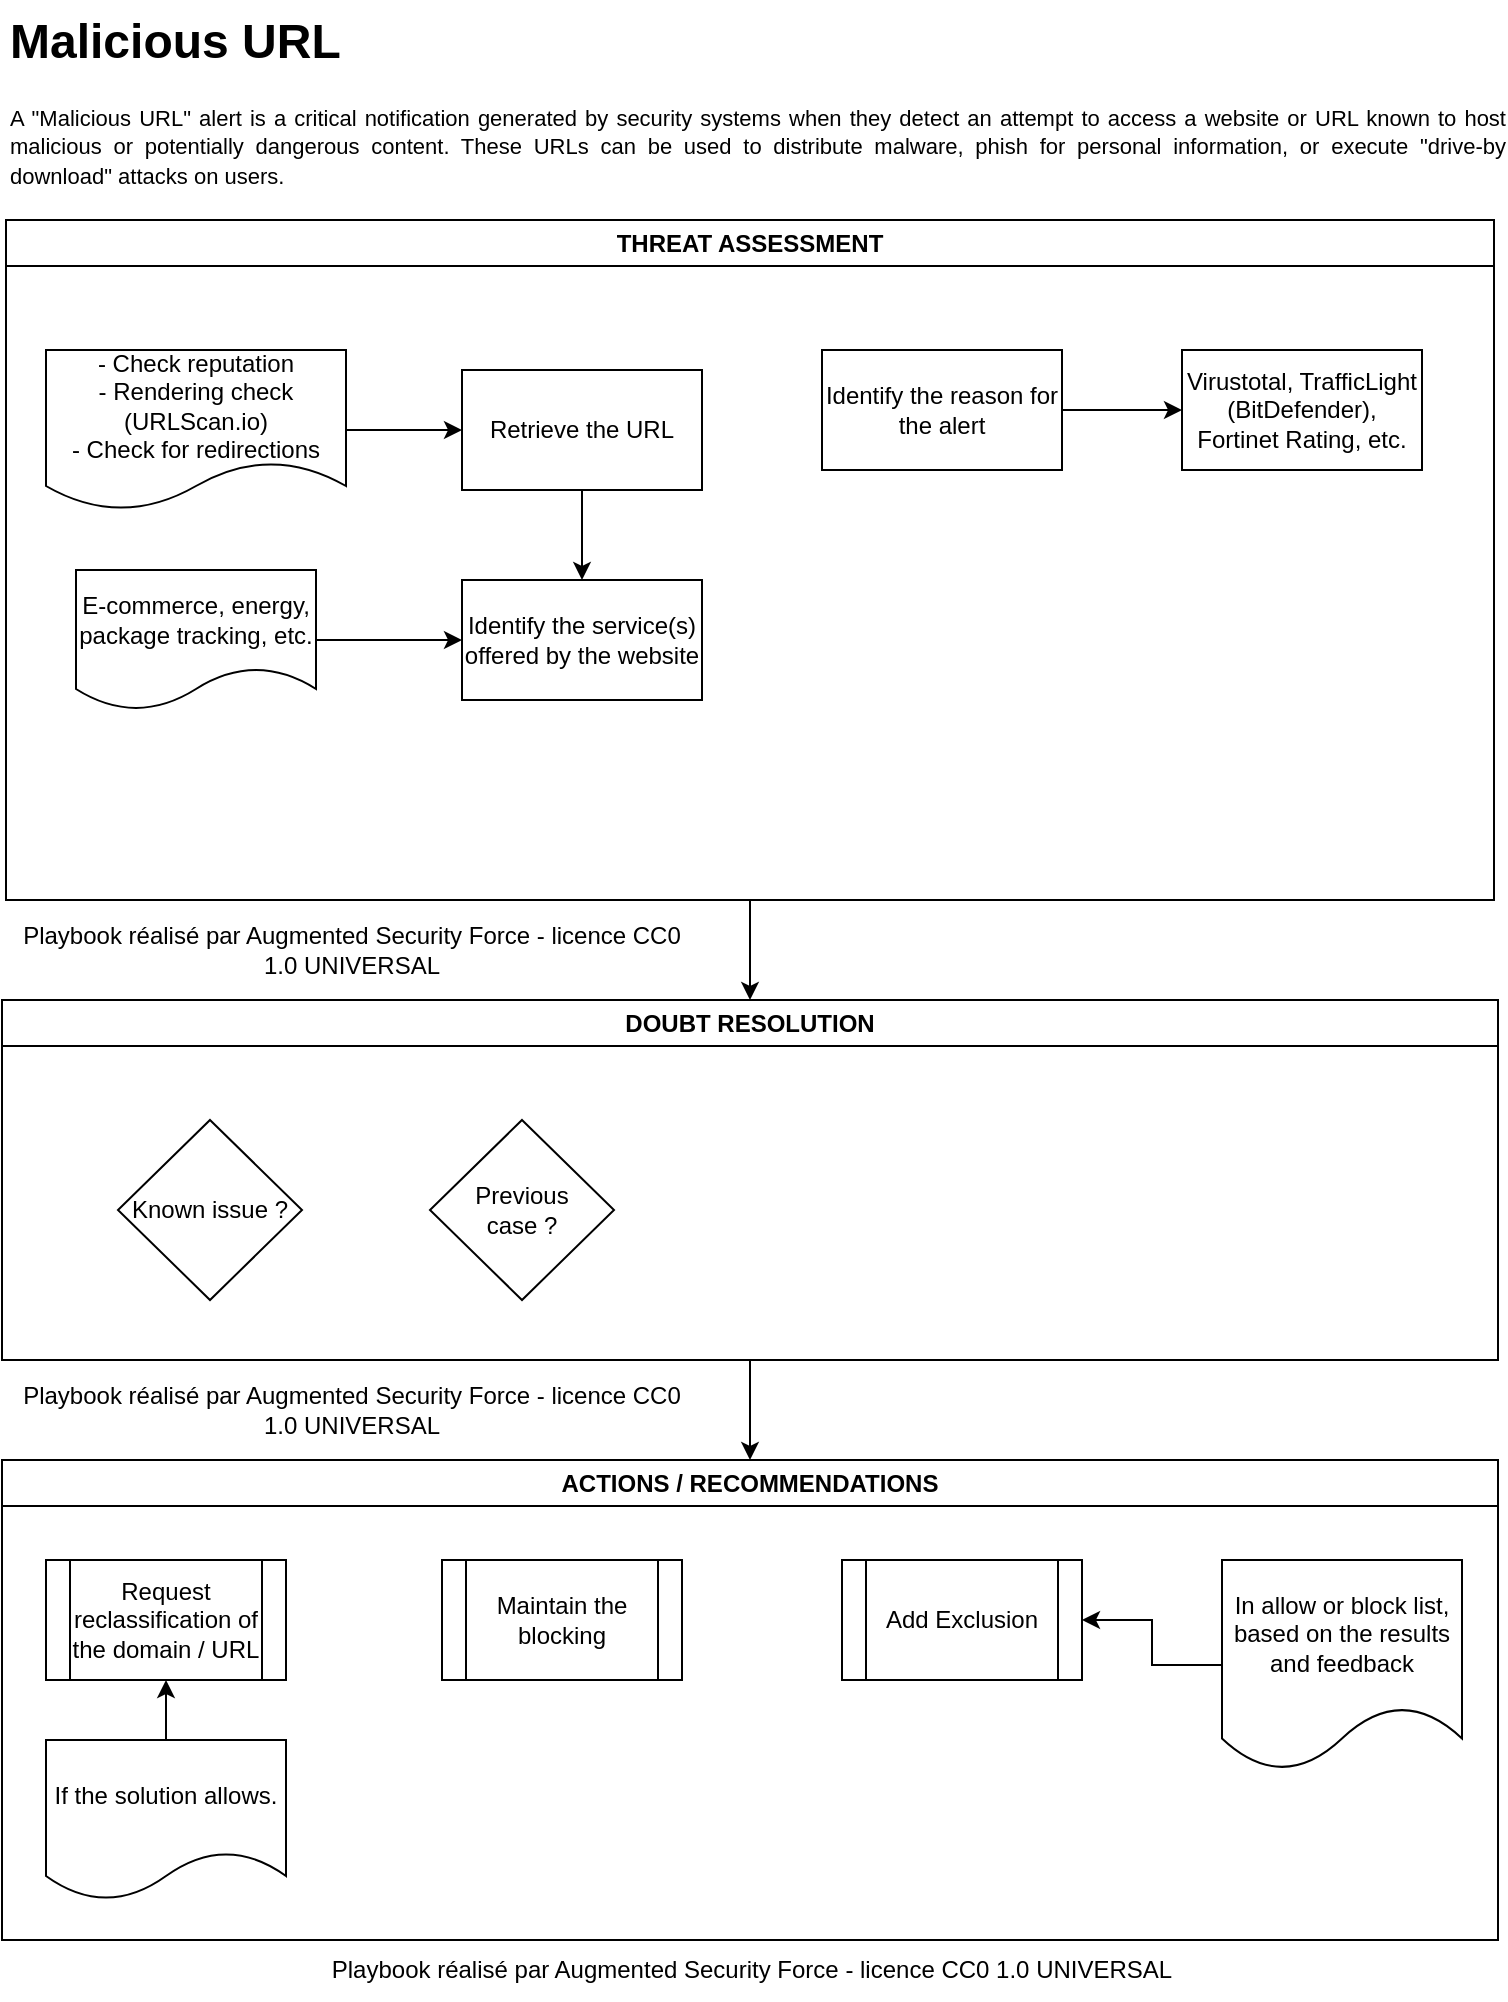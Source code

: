 <mxfile version="24.6.4" type="device">
  <diagram id="C5RBs43oDa-KdzZeNtuy" name="Page-1">
    <mxGraphModel dx="1674" dy="836" grid="1" gridSize="10" guides="1" tooltips="1" connect="1" arrows="1" fold="1" page="1" pageScale="1" pageWidth="827" pageHeight="1169" math="0" shadow="0">
      <root>
        <mxCell id="WIyWlLk6GJQsqaUBKTNV-0" />
        <mxCell id="WIyWlLk6GJQsqaUBKTNV-1" parent="WIyWlLk6GJQsqaUBKTNV-0" />
        <mxCell id="imBFDSDzrtq43pJAZLCd-0" style="edgeStyle=orthogonalEdgeStyle;rounded=0;orthogonalLoop=1;jettySize=auto;html=1;entryX=0.5;entryY=0;entryDx=0;entryDy=0;" edge="1" parent="WIyWlLk6GJQsqaUBKTNV-1" source="imBFDSDzrtq43pJAZLCd-1" target="imBFDSDzrtq43pJAZLCd-13">
          <mxGeometry relative="1" as="geometry" />
        </mxCell>
        <mxCell id="imBFDSDzrtq43pJAZLCd-1" value="THREAT ASSESSMENT" style="swimlane;whiteSpace=wrap;html=1;" vertex="1" parent="WIyWlLk6GJQsqaUBKTNV-1">
          <mxGeometry x="42" y="140" width="744" height="340" as="geometry">
            <mxRectangle x="42" y="140" width="210" height="30" as="alternateBounds" />
          </mxGeometry>
        </mxCell>
        <mxCell id="imBFDSDzrtq43pJAZLCd-2" value="&lt;div&gt;- Check reputation&lt;/div&gt;&lt;div&gt;- Rendering check (URLScan.io)&lt;/div&gt;&lt;div&gt;- Check for redirections&lt;/div&gt;" style="shape=document;whiteSpace=wrap;html=1;boundedLbl=1;" vertex="1" parent="imBFDSDzrtq43pJAZLCd-1">
          <mxGeometry x="20" y="65" width="150" height="80" as="geometry" />
        </mxCell>
        <mxCell id="imBFDSDzrtq43pJAZLCd-3" value="E-commerce, energy, package tracking, etc." style="shape=document;whiteSpace=wrap;html=1;boundedLbl=1;" vertex="1" parent="imBFDSDzrtq43pJAZLCd-1">
          <mxGeometry x="35" y="175" width="120" height="70" as="geometry" />
        </mxCell>
        <mxCell id="imBFDSDzrtq43pJAZLCd-4" value="Identify the service(s) offered by the website" style="rounded=0;whiteSpace=wrap;html=1;" vertex="1" parent="imBFDSDzrtq43pJAZLCd-1">
          <mxGeometry x="228" y="180" width="120" height="60" as="geometry" />
        </mxCell>
        <mxCell id="imBFDSDzrtq43pJAZLCd-5" style="edgeStyle=orthogonalEdgeStyle;rounded=0;orthogonalLoop=1;jettySize=auto;html=1;entryX=0;entryY=0.5;entryDx=0;entryDy=0;" edge="1" parent="imBFDSDzrtq43pJAZLCd-1" source="imBFDSDzrtq43pJAZLCd-3" target="imBFDSDzrtq43pJAZLCd-4">
          <mxGeometry relative="1" as="geometry" />
        </mxCell>
        <mxCell id="imBFDSDzrtq43pJAZLCd-6" value="" style="edgeStyle=orthogonalEdgeStyle;rounded=0;orthogonalLoop=1;jettySize=auto;html=1;" edge="1" parent="imBFDSDzrtq43pJAZLCd-1" source="imBFDSDzrtq43pJAZLCd-7" target="imBFDSDzrtq43pJAZLCd-4">
          <mxGeometry relative="1" as="geometry" />
        </mxCell>
        <mxCell id="imBFDSDzrtq43pJAZLCd-7" value="Retrieve the URL" style="rounded=0;whiteSpace=wrap;html=1;" vertex="1" parent="imBFDSDzrtq43pJAZLCd-1">
          <mxGeometry x="228" y="75" width="120" height="60" as="geometry" />
        </mxCell>
        <mxCell id="imBFDSDzrtq43pJAZLCd-8" style="edgeStyle=orthogonalEdgeStyle;rounded=0;orthogonalLoop=1;jettySize=auto;html=1;entryX=0;entryY=0.5;entryDx=0;entryDy=0;" edge="1" parent="imBFDSDzrtq43pJAZLCd-1" source="imBFDSDzrtq43pJAZLCd-2" target="imBFDSDzrtq43pJAZLCd-7">
          <mxGeometry relative="1" as="geometry" />
        </mxCell>
        <mxCell id="imBFDSDzrtq43pJAZLCd-9" value="" style="edgeStyle=orthogonalEdgeStyle;rounded=0;orthogonalLoop=1;jettySize=auto;html=1;" edge="1" parent="imBFDSDzrtq43pJAZLCd-1" source="imBFDSDzrtq43pJAZLCd-10" target="imBFDSDzrtq43pJAZLCd-11">
          <mxGeometry relative="1" as="geometry" />
        </mxCell>
        <mxCell id="imBFDSDzrtq43pJAZLCd-10" value="Identify the reason for the alert" style="rounded=0;whiteSpace=wrap;html=1;" vertex="1" parent="imBFDSDzrtq43pJAZLCd-1">
          <mxGeometry x="408" y="65" width="120" height="60" as="geometry" />
        </mxCell>
        <mxCell id="imBFDSDzrtq43pJAZLCd-11" value="Virustotal, TrafficLight (BitDefender), Fortinet Rating, etc." style="rounded=0;whiteSpace=wrap;html=1;" vertex="1" parent="imBFDSDzrtq43pJAZLCd-1">
          <mxGeometry x="588" y="65" width="120" height="60" as="geometry" />
        </mxCell>
        <mxCell id="imBFDSDzrtq43pJAZLCd-12" style="edgeStyle=orthogonalEdgeStyle;rounded=0;orthogonalLoop=1;jettySize=auto;html=1;entryX=0.5;entryY=0;entryDx=0;entryDy=0;" edge="1" parent="WIyWlLk6GJQsqaUBKTNV-1" source="imBFDSDzrtq43pJAZLCd-13" target="imBFDSDzrtq43pJAZLCd-16">
          <mxGeometry relative="1" as="geometry" />
        </mxCell>
        <mxCell id="imBFDSDzrtq43pJAZLCd-13" value="DOUBT RESOLUTION" style="swimlane;whiteSpace=wrap;html=1;" vertex="1" parent="WIyWlLk6GJQsqaUBKTNV-1">
          <mxGeometry x="40" y="530" width="748" height="180" as="geometry" />
        </mxCell>
        <mxCell id="imBFDSDzrtq43pJAZLCd-14" value="Known issue ?" style="rhombus;whiteSpace=wrap;html=1;" vertex="1" parent="imBFDSDzrtq43pJAZLCd-13">
          <mxGeometry x="58" y="60" width="92" height="90" as="geometry" />
        </mxCell>
        <mxCell id="imBFDSDzrtq43pJAZLCd-15" value="Previous&lt;br&gt;case ?" style="rhombus;whiteSpace=wrap;html=1;" vertex="1" parent="imBFDSDzrtq43pJAZLCd-13">
          <mxGeometry x="214" y="60" width="92" height="90" as="geometry" />
        </mxCell>
        <mxCell id="imBFDSDzrtq43pJAZLCd-16" value="ACTIONS / RECOMMENDATIONS" style="swimlane;whiteSpace=wrap;html=1;" vertex="1" parent="WIyWlLk6GJQsqaUBKTNV-1">
          <mxGeometry x="40" y="760" width="748" height="240" as="geometry" />
        </mxCell>
        <mxCell id="imBFDSDzrtq43pJAZLCd-17" value="Request reclassification of the domain / URL" style="shape=process;whiteSpace=wrap;html=1;backgroundOutline=1;" vertex="1" parent="imBFDSDzrtq43pJAZLCd-16">
          <mxGeometry x="22" y="50" width="120" height="60" as="geometry" />
        </mxCell>
        <mxCell id="imBFDSDzrtq43pJAZLCd-18" style="edgeStyle=orthogonalEdgeStyle;rounded=0;orthogonalLoop=1;jettySize=auto;html=1;entryX=0.5;entryY=1;entryDx=0;entryDy=0;" edge="1" parent="imBFDSDzrtq43pJAZLCd-16" source="imBFDSDzrtq43pJAZLCd-19" target="imBFDSDzrtq43pJAZLCd-17">
          <mxGeometry relative="1" as="geometry" />
        </mxCell>
        <mxCell id="imBFDSDzrtq43pJAZLCd-19" value="If the solution allows." style="shape=document;whiteSpace=wrap;html=1;boundedLbl=1;" vertex="1" parent="imBFDSDzrtq43pJAZLCd-16">
          <mxGeometry x="22" y="140" width="120" height="80" as="geometry" />
        </mxCell>
        <mxCell id="imBFDSDzrtq43pJAZLCd-20" value="Add Exclusion" style="shape=process;whiteSpace=wrap;html=1;backgroundOutline=1;" vertex="1" parent="imBFDSDzrtq43pJAZLCd-16">
          <mxGeometry x="420" y="50" width="120" height="60" as="geometry" />
        </mxCell>
        <mxCell id="imBFDSDzrtq43pJAZLCd-21" style="edgeStyle=orthogonalEdgeStyle;rounded=0;orthogonalLoop=1;jettySize=auto;html=1;entryX=1;entryY=0.5;entryDx=0;entryDy=0;" edge="1" parent="imBFDSDzrtq43pJAZLCd-16" source="imBFDSDzrtq43pJAZLCd-22" target="imBFDSDzrtq43pJAZLCd-20">
          <mxGeometry relative="1" as="geometry" />
        </mxCell>
        <mxCell id="imBFDSDzrtq43pJAZLCd-22" value="In allow or block list, based on the results and feedback" style="shape=document;whiteSpace=wrap;html=1;boundedLbl=1;" vertex="1" parent="imBFDSDzrtq43pJAZLCd-16">
          <mxGeometry x="610" y="50" width="120" height="105" as="geometry" />
        </mxCell>
        <mxCell id="imBFDSDzrtq43pJAZLCd-23" value="Maintain the blocking" style="shape=process;whiteSpace=wrap;html=1;backgroundOutline=1;" vertex="1" parent="imBFDSDzrtq43pJAZLCd-16">
          <mxGeometry x="220" y="50" width="120" height="60" as="geometry" />
        </mxCell>
        <mxCell id="imBFDSDzrtq43pJAZLCd-24" value="Playbook réalisé par Augmented Security Force - licence&amp;nbsp;CC0 1.0 UNIVERSAL" style="text;html=1;align=center;verticalAlign=middle;whiteSpace=wrap;rounded=0;" vertex="1" parent="WIyWlLk6GJQsqaUBKTNV-1">
          <mxGeometry x="40" y="1000" width="750" height="30" as="geometry" />
        </mxCell>
        <mxCell id="imBFDSDzrtq43pJAZLCd-25" value="Playbook réalisé par Augmented Security Force - licence&amp;nbsp;CC0 1.0 UNIVERSAL" style="text;html=1;align=center;verticalAlign=middle;whiteSpace=wrap;rounded=0;" vertex="1" parent="WIyWlLk6GJQsqaUBKTNV-1">
          <mxGeometry x="40" y="490" width="350" height="30" as="geometry" />
        </mxCell>
        <mxCell id="imBFDSDzrtq43pJAZLCd-26" value="Playbook réalisé par Augmented Security Force - licence&amp;nbsp;CC0 1.0 UNIVERSAL" style="text;html=1;align=center;verticalAlign=middle;whiteSpace=wrap;rounded=0;" vertex="1" parent="WIyWlLk6GJQsqaUBKTNV-1">
          <mxGeometry x="40" y="720" width="350" height="30" as="geometry" />
        </mxCell>
        <mxCell id="imBFDSDzrtq43pJAZLCd-27" value="&lt;h1 style=&quot;margin-top: 0px;&quot;&gt;Malicious URL&lt;/h1&gt;&lt;p style=&quot;text-align: justify;&quot;&gt;&lt;font style=&quot;&quot;&gt;&lt;span style=&quot;font-size: 11px;&quot;&gt;A &quot;Malicious URL&quot; alert is a critical notification generated by security systems when they detect an attempt to access a website or URL known to host malicious or potentially dangerous content. These URLs can be used to distribute malware, phish for personal information, or execute &quot;drive-by download&quot; attacks on users.&lt;/span&gt;&lt;br&gt;&lt;/font&gt;&lt;/p&gt;" style="text;html=1;whiteSpace=wrap;overflow=hidden;rounded=0;" vertex="1" parent="WIyWlLk6GJQsqaUBKTNV-1">
          <mxGeometry x="42" y="30" width="750" height="90" as="geometry" />
        </mxCell>
      </root>
    </mxGraphModel>
  </diagram>
</mxfile>
